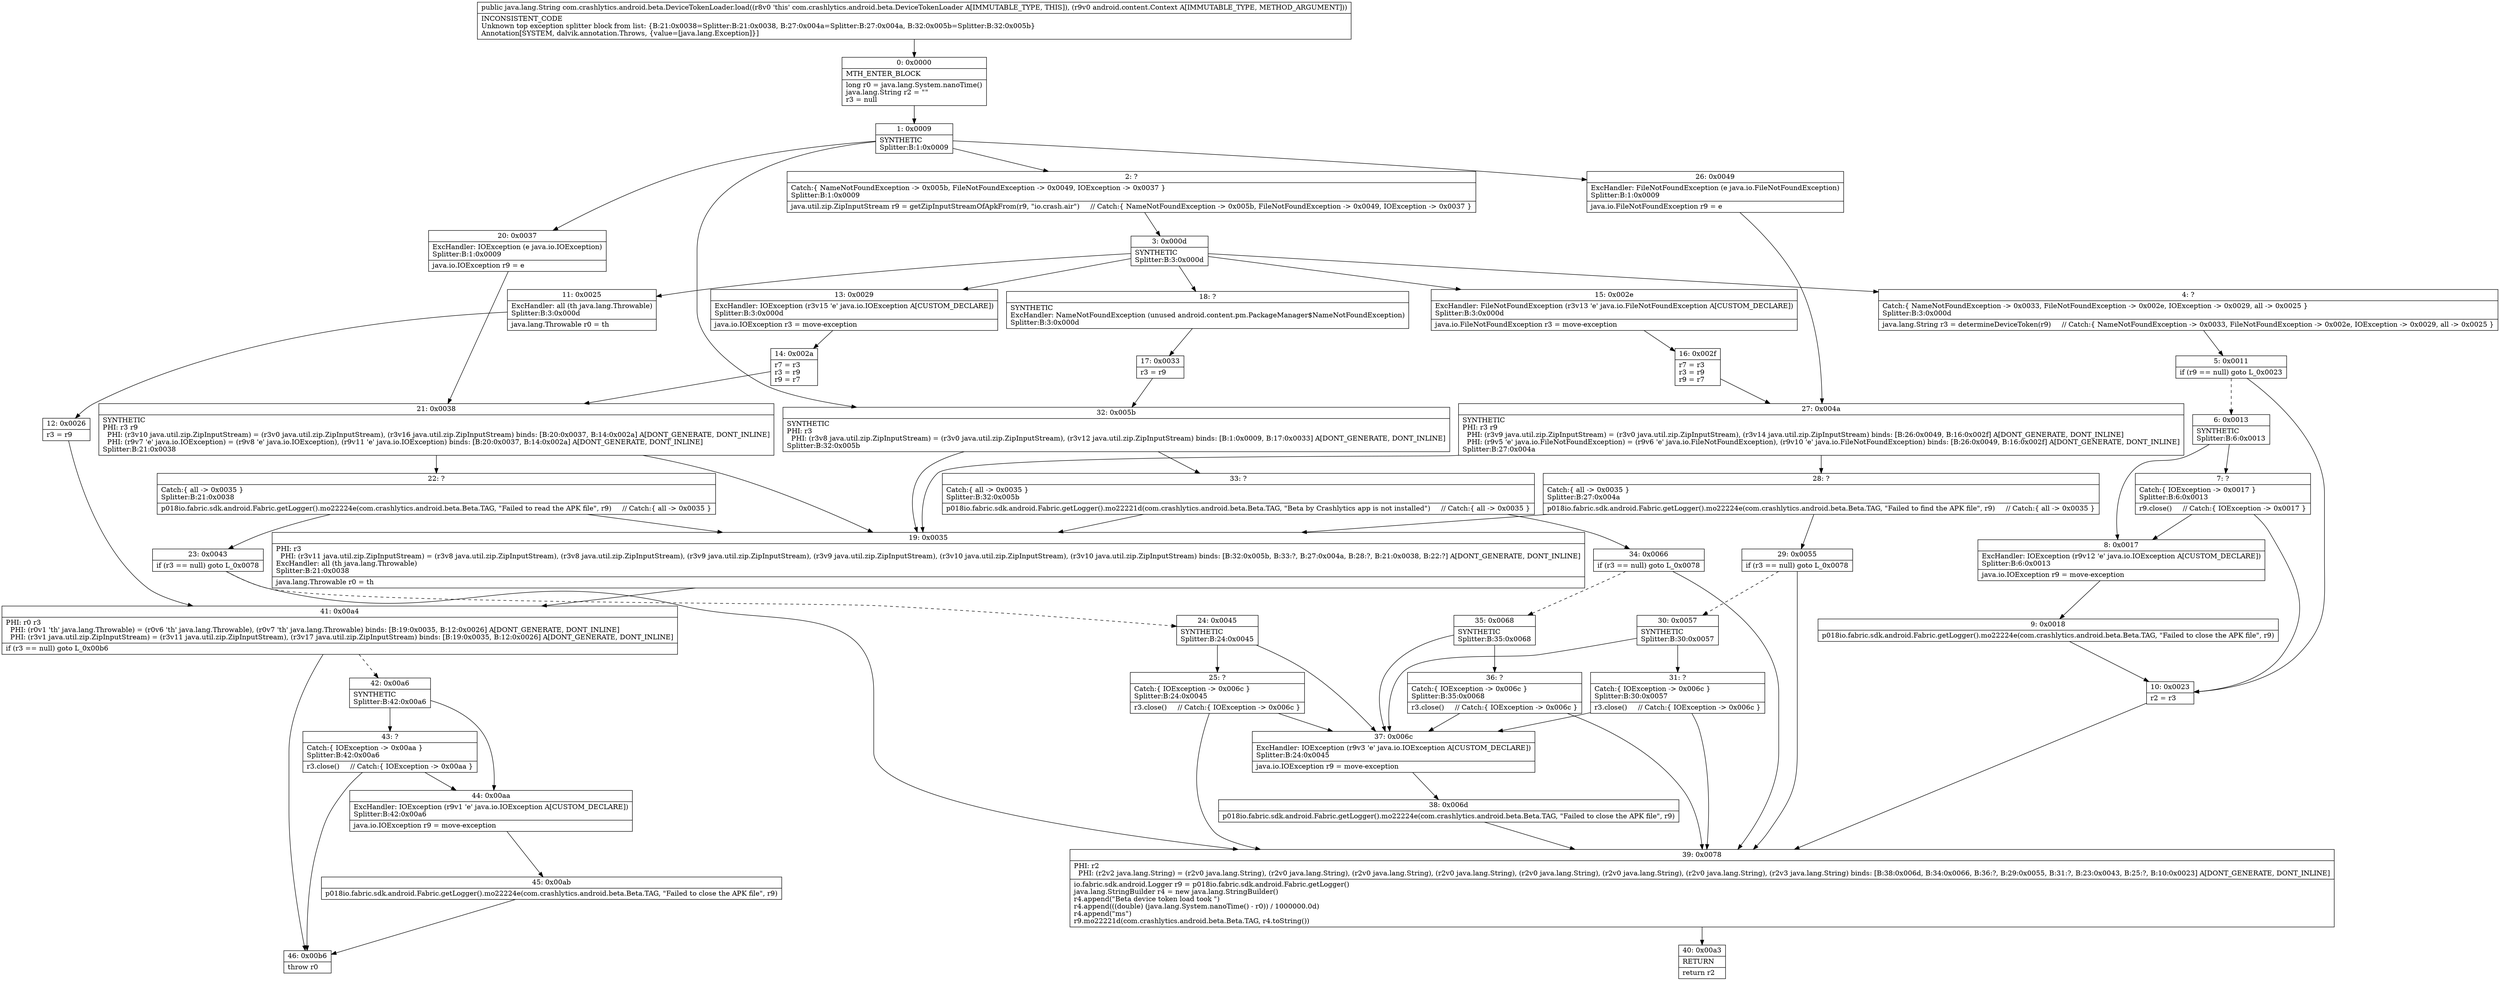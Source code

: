 digraph "CFG forcom.crashlytics.android.beta.DeviceTokenLoader.load(Landroid\/content\/Context;)Ljava\/lang\/String;" {
Node_0 [shape=record,label="{0\:\ 0x0000|MTH_ENTER_BLOCK\l|long r0 = java.lang.System.nanoTime()\ljava.lang.String r2 = \"\"\lr3 = null\l}"];
Node_1 [shape=record,label="{1\:\ 0x0009|SYNTHETIC\lSplitter:B:1:0x0009\l}"];
Node_2 [shape=record,label="{2\:\ ?|Catch:\{ NameNotFoundException \-\> 0x005b, FileNotFoundException \-\> 0x0049, IOException \-\> 0x0037 \}\lSplitter:B:1:0x0009\l|java.util.zip.ZipInputStream r9 = getZipInputStreamOfApkFrom(r9, \"io.crash.air\")     \/\/ Catch:\{ NameNotFoundException \-\> 0x005b, FileNotFoundException \-\> 0x0049, IOException \-\> 0x0037 \}\l}"];
Node_3 [shape=record,label="{3\:\ 0x000d|SYNTHETIC\lSplitter:B:3:0x000d\l}"];
Node_4 [shape=record,label="{4\:\ ?|Catch:\{ NameNotFoundException \-\> 0x0033, FileNotFoundException \-\> 0x002e, IOException \-\> 0x0029, all \-\> 0x0025 \}\lSplitter:B:3:0x000d\l|java.lang.String r3 = determineDeviceToken(r9)     \/\/ Catch:\{ NameNotFoundException \-\> 0x0033, FileNotFoundException \-\> 0x002e, IOException \-\> 0x0029, all \-\> 0x0025 \}\l}"];
Node_5 [shape=record,label="{5\:\ 0x0011|if (r9 == null) goto L_0x0023\l}"];
Node_6 [shape=record,label="{6\:\ 0x0013|SYNTHETIC\lSplitter:B:6:0x0013\l}"];
Node_7 [shape=record,label="{7\:\ ?|Catch:\{ IOException \-\> 0x0017 \}\lSplitter:B:6:0x0013\l|r9.close()     \/\/ Catch:\{ IOException \-\> 0x0017 \}\l}"];
Node_8 [shape=record,label="{8\:\ 0x0017|ExcHandler: IOException (r9v12 'e' java.io.IOException A[CUSTOM_DECLARE])\lSplitter:B:6:0x0013\l|java.io.IOException r9 = move\-exception\l}"];
Node_9 [shape=record,label="{9\:\ 0x0018|p018io.fabric.sdk.android.Fabric.getLogger().mo22224e(com.crashlytics.android.beta.Beta.TAG, \"Failed to close the APK file\", r9)\l}"];
Node_10 [shape=record,label="{10\:\ 0x0023|r2 = r3\l}"];
Node_11 [shape=record,label="{11\:\ 0x0025|ExcHandler: all (th java.lang.Throwable)\lSplitter:B:3:0x000d\l|java.lang.Throwable r0 = th\l}"];
Node_12 [shape=record,label="{12\:\ 0x0026|r3 = r9\l}"];
Node_13 [shape=record,label="{13\:\ 0x0029|ExcHandler: IOException (r3v15 'e' java.io.IOException A[CUSTOM_DECLARE])\lSplitter:B:3:0x000d\l|java.io.IOException r3 = move\-exception\l}"];
Node_14 [shape=record,label="{14\:\ 0x002a|r7 = r3\lr3 = r9\lr9 = r7\l}"];
Node_15 [shape=record,label="{15\:\ 0x002e|ExcHandler: FileNotFoundException (r3v13 'e' java.io.FileNotFoundException A[CUSTOM_DECLARE])\lSplitter:B:3:0x000d\l|java.io.FileNotFoundException r3 = move\-exception\l}"];
Node_16 [shape=record,label="{16\:\ 0x002f|r7 = r3\lr3 = r9\lr9 = r7\l}"];
Node_17 [shape=record,label="{17\:\ 0x0033|r3 = r9\l}"];
Node_18 [shape=record,label="{18\:\ ?|SYNTHETIC\lExcHandler: NameNotFoundException (unused android.content.pm.PackageManager$NameNotFoundException)\lSplitter:B:3:0x000d\l}"];
Node_19 [shape=record,label="{19\:\ 0x0035|PHI: r3 \l  PHI: (r3v11 java.util.zip.ZipInputStream) = (r3v8 java.util.zip.ZipInputStream), (r3v8 java.util.zip.ZipInputStream), (r3v9 java.util.zip.ZipInputStream), (r3v9 java.util.zip.ZipInputStream), (r3v10 java.util.zip.ZipInputStream), (r3v10 java.util.zip.ZipInputStream) binds: [B:32:0x005b, B:33:?, B:27:0x004a, B:28:?, B:21:0x0038, B:22:?] A[DONT_GENERATE, DONT_INLINE]\lExcHandler: all (th java.lang.Throwable)\lSplitter:B:21:0x0038\l|java.lang.Throwable r0 = th\l}"];
Node_20 [shape=record,label="{20\:\ 0x0037|ExcHandler: IOException (e java.io.IOException)\lSplitter:B:1:0x0009\l|java.io.IOException r9 = e\l}"];
Node_21 [shape=record,label="{21\:\ 0x0038|SYNTHETIC\lPHI: r3 r9 \l  PHI: (r3v10 java.util.zip.ZipInputStream) = (r3v0 java.util.zip.ZipInputStream), (r3v16 java.util.zip.ZipInputStream) binds: [B:20:0x0037, B:14:0x002a] A[DONT_GENERATE, DONT_INLINE]\l  PHI: (r9v7 'e' java.io.IOException) = (r9v8 'e' java.io.IOException), (r9v11 'e' java.io.IOException) binds: [B:20:0x0037, B:14:0x002a] A[DONT_GENERATE, DONT_INLINE]\lSplitter:B:21:0x0038\l}"];
Node_22 [shape=record,label="{22\:\ ?|Catch:\{ all \-\> 0x0035 \}\lSplitter:B:21:0x0038\l|p018io.fabric.sdk.android.Fabric.getLogger().mo22224e(com.crashlytics.android.beta.Beta.TAG, \"Failed to read the APK file\", r9)     \/\/ Catch:\{ all \-\> 0x0035 \}\l}"];
Node_23 [shape=record,label="{23\:\ 0x0043|if (r3 == null) goto L_0x0078\l}"];
Node_24 [shape=record,label="{24\:\ 0x0045|SYNTHETIC\lSplitter:B:24:0x0045\l}"];
Node_25 [shape=record,label="{25\:\ ?|Catch:\{ IOException \-\> 0x006c \}\lSplitter:B:24:0x0045\l|r3.close()     \/\/ Catch:\{ IOException \-\> 0x006c \}\l}"];
Node_26 [shape=record,label="{26\:\ 0x0049|ExcHandler: FileNotFoundException (e java.io.FileNotFoundException)\lSplitter:B:1:0x0009\l|java.io.FileNotFoundException r9 = e\l}"];
Node_27 [shape=record,label="{27\:\ 0x004a|SYNTHETIC\lPHI: r3 r9 \l  PHI: (r3v9 java.util.zip.ZipInputStream) = (r3v0 java.util.zip.ZipInputStream), (r3v14 java.util.zip.ZipInputStream) binds: [B:26:0x0049, B:16:0x002f] A[DONT_GENERATE, DONT_INLINE]\l  PHI: (r9v5 'e' java.io.FileNotFoundException) = (r9v6 'e' java.io.FileNotFoundException), (r9v10 'e' java.io.FileNotFoundException) binds: [B:26:0x0049, B:16:0x002f] A[DONT_GENERATE, DONT_INLINE]\lSplitter:B:27:0x004a\l}"];
Node_28 [shape=record,label="{28\:\ ?|Catch:\{ all \-\> 0x0035 \}\lSplitter:B:27:0x004a\l|p018io.fabric.sdk.android.Fabric.getLogger().mo22224e(com.crashlytics.android.beta.Beta.TAG, \"Failed to find the APK file\", r9)     \/\/ Catch:\{ all \-\> 0x0035 \}\l}"];
Node_29 [shape=record,label="{29\:\ 0x0055|if (r3 == null) goto L_0x0078\l}"];
Node_30 [shape=record,label="{30\:\ 0x0057|SYNTHETIC\lSplitter:B:30:0x0057\l}"];
Node_31 [shape=record,label="{31\:\ ?|Catch:\{ IOException \-\> 0x006c \}\lSplitter:B:30:0x0057\l|r3.close()     \/\/ Catch:\{ IOException \-\> 0x006c \}\l}"];
Node_32 [shape=record,label="{32\:\ 0x005b|SYNTHETIC\lPHI: r3 \l  PHI: (r3v8 java.util.zip.ZipInputStream) = (r3v0 java.util.zip.ZipInputStream), (r3v12 java.util.zip.ZipInputStream) binds: [B:1:0x0009, B:17:0x0033] A[DONT_GENERATE, DONT_INLINE]\lSplitter:B:32:0x005b\l}"];
Node_33 [shape=record,label="{33\:\ ?|Catch:\{ all \-\> 0x0035 \}\lSplitter:B:32:0x005b\l|p018io.fabric.sdk.android.Fabric.getLogger().mo22221d(com.crashlytics.android.beta.Beta.TAG, \"Beta by Crashlytics app is not installed\")     \/\/ Catch:\{ all \-\> 0x0035 \}\l}"];
Node_34 [shape=record,label="{34\:\ 0x0066|if (r3 == null) goto L_0x0078\l}"];
Node_35 [shape=record,label="{35\:\ 0x0068|SYNTHETIC\lSplitter:B:35:0x0068\l}"];
Node_36 [shape=record,label="{36\:\ ?|Catch:\{ IOException \-\> 0x006c \}\lSplitter:B:35:0x0068\l|r3.close()     \/\/ Catch:\{ IOException \-\> 0x006c \}\l}"];
Node_37 [shape=record,label="{37\:\ 0x006c|ExcHandler: IOException (r9v3 'e' java.io.IOException A[CUSTOM_DECLARE])\lSplitter:B:24:0x0045\l|java.io.IOException r9 = move\-exception\l}"];
Node_38 [shape=record,label="{38\:\ 0x006d|p018io.fabric.sdk.android.Fabric.getLogger().mo22224e(com.crashlytics.android.beta.Beta.TAG, \"Failed to close the APK file\", r9)\l}"];
Node_39 [shape=record,label="{39\:\ 0x0078|PHI: r2 \l  PHI: (r2v2 java.lang.String) = (r2v0 java.lang.String), (r2v0 java.lang.String), (r2v0 java.lang.String), (r2v0 java.lang.String), (r2v0 java.lang.String), (r2v0 java.lang.String), (r2v0 java.lang.String), (r2v3 java.lang.String) binds: [B:38:0x006d, B:34:0x0066, B:36:?, B:29:0x0055, B:31:?, B:23:0x0043, B:25:?, B:10:0x0023] A[DONT_GENERATE, DONT_INLINE]\l|io.fabric.sdk.android.Logger r9 = p018io.fabric.sdk.android.Fabric.getLogger()\ljava.lang.StringBuilder r4 = new java.lang.StringBuilder()\lr4.append(\"Beta device token load took \")\lr4.append(((double) (java.lang.System.nanoTime() \- r0)) \/ 1000000.0d)\lr4.append(\"ms\")\lr9.mo22221d(com.crashlytics.android.beta.Beta.TAG, r4.toString())\l}"];
Node_40 [shape=record,label="{40\:\ 0x00a3|RETURN\l|return r2\l}"];
Node_41 [shape=record,label="{41\:\ 0x00a4|PHI: r0 r3 \l  PHI: (r0v1 'th' java.lang.Throwable) = (r0v6 'th' java.lang.Throwable), (r0v7 'th' java.lang.Throwable) binds: [B:19:0x0035, B:12:0x0026] A[DONT_GENERATE, DONT_INLINE]\l  PHI: (r3v1 java.util.zip.ZipInputStream) = (r3v11 java.util.zip.ZipInputStream), (r3v17 java.util.zip.ZipInputStream) binds: [B:19:0x0035, B:12:0x0026] A[DONT_GENERATE, DONT_INLINE]\l|if (r3 == null) goto L_0x00b6\l}"];
Node_42 [shape=record,label="{42\:\ 0x00a6|SYNTHETIC\lSplitter:B:42:0x00a6\l}"];
Node_43 [shape=record,label="{43\:\ ?|Catch:\{ IOException \-\> 0x00aa \}\lSplitter:B:42:0x00a6\l|r3.close()     \/\/ Catch:\{ IOException \-\> 0x00aa \}\l}"];
Node_44 [shape=record,label="{44\:\ 0x00aa|ExcHandler: IOException (r9v1 'e' java.io.IOException A[CUSTOM_DECLARE])\lSplitter:B:42:0x00a6\l|java.io.IOException r9 = move\-exception\l}"];
Node_45 [shape=record,label="{45\:\ 0x00ab|p018io.fabric.sdk.android.Fabric.getLogger().mo22224e(com.crashlytics.android.beta.Beta.TAG, \"Failed to close the APK file\", r9)\l}"];
Node_46 [shape=record,label="{46\:\ 0x00b6|throw r0\l}"];
MethodNode[shape=record,label="{public java.lang.String com.crashlytics.android.beta.DeviceTokenLoader.load((r8v0 'this' com.crashlytics.android.beta.DeviceTokenLoader A[IMMUTABLE_TYPE, THIS]), (r9v0 android.content.Context A[IMMUTABLE_TYPE, METHOD_ARGUMENT]))  | INCONSISTENT_CODE\lUnknown top exception splitter block from list: \{B:21:0x0038=Splitter:B:21:0x0038, B:27:0x004a=Splitter:B:27:0x004a, B:32:0x005b=Splitter:B:32:0x005b\}\lAnnotation[SYSTEM, dalvik.annotation.Throws, \{value=[java.lang.Exception]\}]\l}"];
MethodNode -> Node_0;
Node_0 -> Node_1;
Node_1 -> Node_2;
Node_1 -> Node_32;
Node_1 -> Node_26;
Node_1 -> Node_20;
Node_2 -> Node_3;
Node_3 -> Node_4;
Node_3 -> Node_18;
Node_3 -> Node_15;
Node_3 -> Node_13;
Node_3 -> Node_11;
Node_4 -> Node_5;
Node_5 -> Node_6[style=dashed];
Node_5 -> Node_10;
Node_6 -> Node_7;
Node_6 -> Node_8;
Node_7 -> Node_8;
Node_7 -> Node_10;
Node_8 -> Node_9;
Node_9 -> Node_10;
Node_10 -> Node_39;
Node_11 -> Node_12;
Node_12 -> Node_41;
Node_13 -> Node_14;
Node_14 -> Node_21;
Node_15 -> Node_16;
Node_16 -> Node_27;
Node_17 -> Node_32;
Node_18 -> Node_17;
Node_19 -> Node_41;
Node_20 -> Node_21;
Node_21 -> Node_22;
Node_21 -> Node_19;
Node_22 -> Node_23;
Node_22 -> Node_19;
Node_23 -> Node_24[style=dashed];
Node_23 -> Node_39;
Node_24 -> Node_25;
Node_24 -> Node_37;
Node_25 -> Node_37;
Node_25 -> Node_39;
Node_26 -> Node_27;
Node_27 -> Node_28;
Node_27 -> Node_19;
Node_28 -> Node_29;
Node_28 -> Node_19;
Node_29 -> Node_30[style=dashed];
Node_29 -> Node_39;
Node_30 -> Node_31;
Node_30 -> Node_37;
Node_31 -> Node_37;
Node_31 -> Node_39;
Node_32 -> Node_33;
Node_32 -> Node_19;
Node_33 -> Node_34;
Node_33 -> Node_19;
Node_34 -> Node_35[style=dashed];
Node_34 -> Node_39;
Node_35 -> Node_36;
Node_35 -> Node_37;
Node_36 -> Node_37;
Node_36 -> Node_39;
Node_37 -> Node_38;
Node_38 -> Node_39;
Node_39 -> Node_40;
Node_41 -> Node_42[style=dashed];
Node_41 -> Node_46;
Node_42 -> Node_43;
Node_42 -> Node_44;
Node_43 -> Node_44;
Node_43 -> Node_46;
Node_44 -> Node_45;
Node_45 -> Node_46;
}

